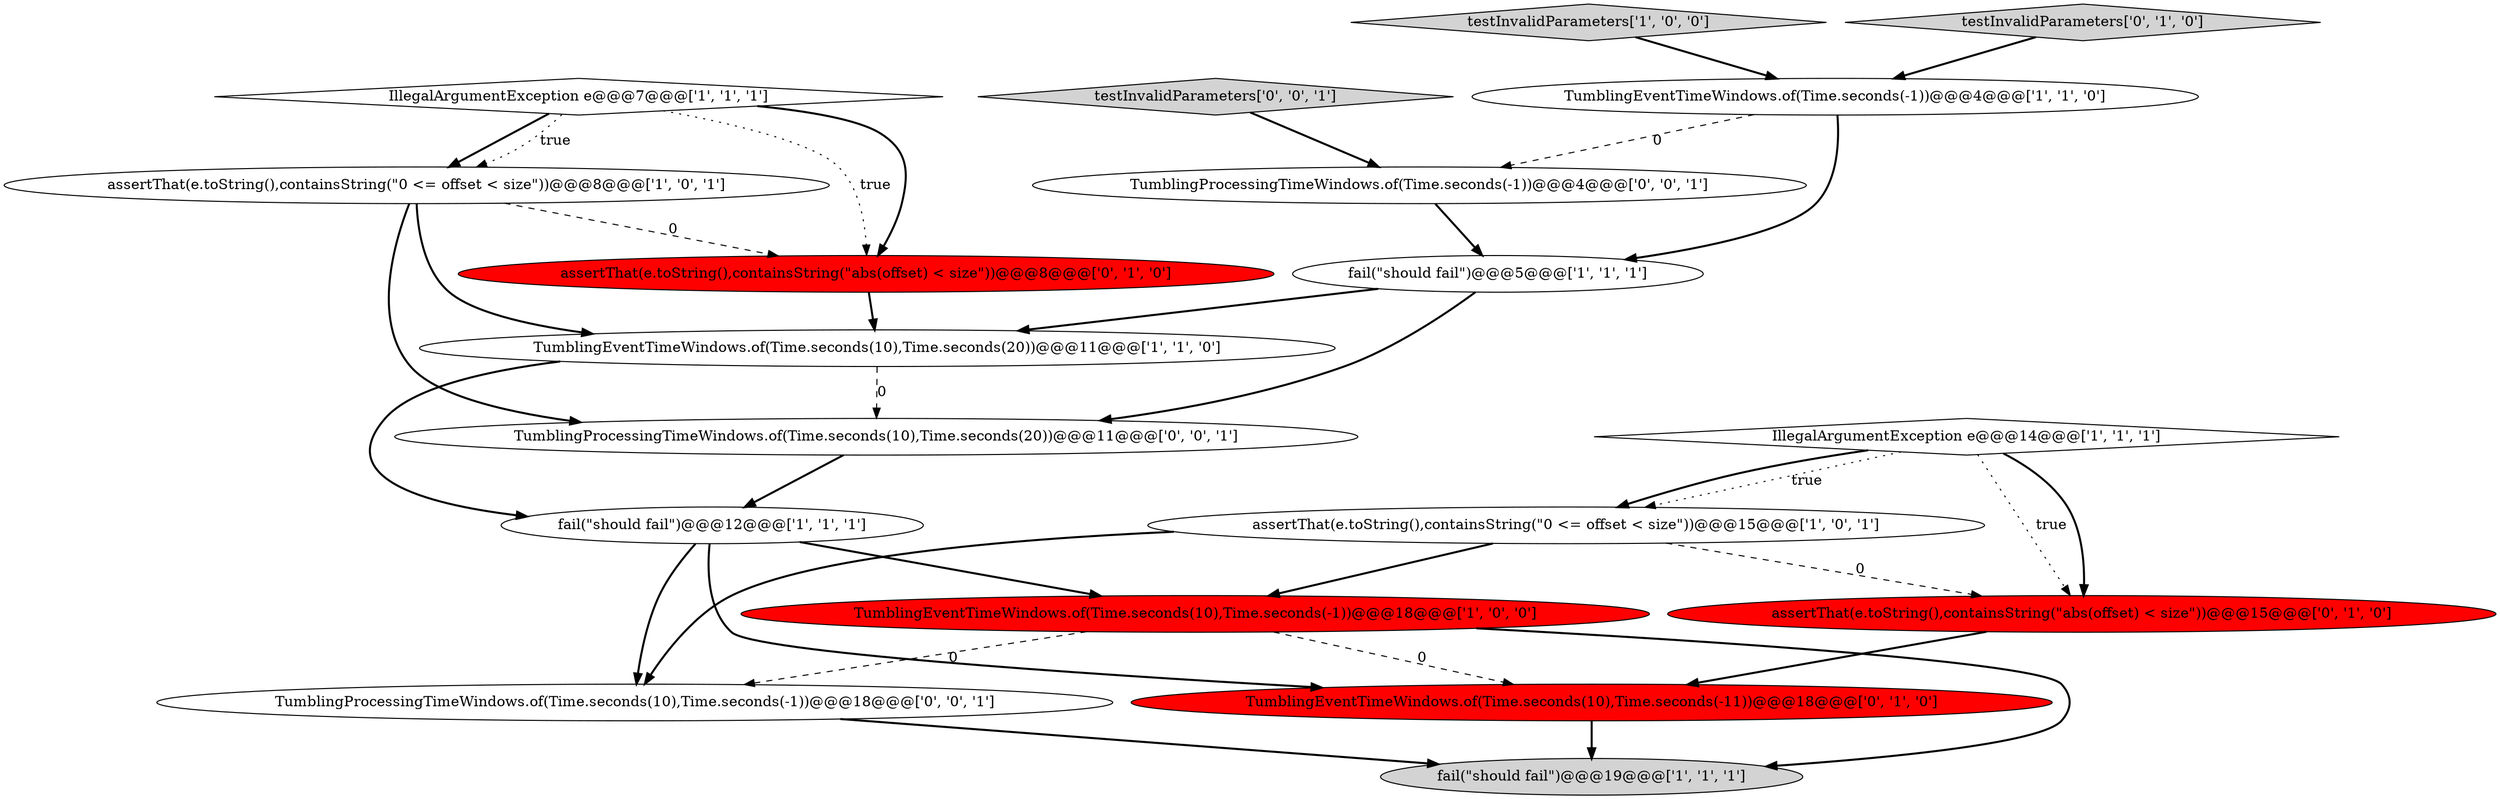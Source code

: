 digraph {
5 [style = filled, label = "fail(\"should fail\")@@@12@@@['1', '1', '1']", fillcolor = white, shape = ellipse image = "AAA0AAABBB1BBB"];
12 [style = filled, label = "TumblingEventTimeWindows.of(Time.seconds(10),Time.seconds(-11))@@@18@@@['0', '1', '0']", fillcolor = red, shape = ellipse image = "AAA1AAABBB2BBB"];
13 [style = filled, label = "assertThat(e.toString(),containsString(\"abs(offset) < size\"))@@@8@@@['0', '1', '0']", fillcolor = red, shape = ellipse image = "AAA1AAABBB2BBB"];
15 [style = filled, label = "TumblingProcessingTimeWindows.of(Time.seconds(10),Time.seconds(20))@@@11@@@['0', '0', '1']", fillcolor = white, shape = ellipse image = "AAA0AAABBB3BBB"];
17 [style = filled, label = "TumblingProcessingTimeWindows.of(Time.seconds(10),Time.seconds(-1))@@@18@@@['0', '0', '1']", fillcolor = white, shape = ellipse image = "AAA0AAABBB3BBB"];
4 [style = filled, label = "IllegalArgumentException e@@@7@@@['1', '1', '1']", fillcolor = white, shape = diamond image = "AAA0AAABBB1BBB"];
2 [style = filled, label = "TumblingEventTimeWindows.of(Time.seconds(-1))@@@4@@@['1', '1', '0']", fillcolor = white, shape = ellipse image = "AAA0AAABBB1BBB"];
0 [style = filled, label = "TumblingEventTimeWindows.of(Time.seconds(10),Time.seconds(20))@@@11@@@['1', '1', '0']", fillcolor = white, shape = ellipse image = "AAA0AAABBB1BBB"];
9 [style = filled, label = "assertThat(e.toString(),containsString(\"0 <= offset < size\"))@@@15@@@['1', '0', '1']", fillcolor = white, shape = ellipse image = "AAA0AAABBB1BBB"];
6 [style = filled, label = "fail(\"should fail\")@@@19@@@['1', '1', '1']", fillcolor = lightgray, shape = ellipse image = "AAA0AAABBB1BBB"];
10 [style = filled, label = "testInvalidParameters['1', '0', '0']", fillcolor = lightgray, shape = diamond image = "AAA0AAABBB1BBB"];
1 [style = filled, label = "TumblingEventTimeWindows.of(Time.seconds(10),Time.seconds(-1))@@@18@@@['1', '0', '0']", fillcolor = red, shape = ellipse image = "AAA1AAABBB1BBB"];
3 [style = filled, label = "IllegalArgumentException e@@@14@@@['1', '1', '1']", fillcolor = white, shape = diamond image = "AAA0AAABBB1BBB"];
7 [style = filled, label = "assertThat(e.toString(),containsString(\"0 <= offset < size\"))@@@8@@@['1', '0', '1']", fillcolor = white, shape = ellipse image = "AAA0AAABBB1BBB"];
11 [style = filled, label = "assertThat(e.toString(),containsString(\"abs(offset) < size\"))@@@15@@@['0', '1', '0']", fillcolor = red, shape = ellipse image = "AAA1AAABBB2BBB"];
16 [style = filled, label = "TumblingProcessingTimeWindows.of(Time.seconds(-1))@@@4@@@['0', '0', '1']", fillcolor = white, shape = ellipse image = "AAA0AAABBB3BBB"];
18 [style = filled, label = "testInvalidParameters['0', '0', '1']", fillcolor = lightgray, shape = diamond image = "AAA0AAABBB3BBB"];
8 [style = filled, label = "fail(\"should fail\")@@@5@@@['1', '1', '1']", fillcolor = white, shape = ellipse image = "AAA0AAABBB1BBB"];
14 [style = filled, label = "testInvalidParameters['0', '1', '0']", fillcolor = lightgray, shape = diamond image = "AAA0AAABBB2BBB"];
3->11 [style = dotted, label="true"];
8->15 [style = bold, label=""];
16->8 [style = bold, label=""];
17->6 [style = bold, label=""];
4->13 [style = bold, label=""];
3->11 [style = bold, label=""];
4->7 [style = dotted, label="true"];
0->15 [style = dashed, label="0"];
9->17 [style = bold, label=""];
7->0 [style = bold, label=""];
11->12 [style = bold, label=""];
3->9 [style = dotted, label="true"];
12->6 [style = bold, label=""];
5->17 [style = bold, label=""];
4->7 [style = bold, label=""];
15->5 [style = bold, label=""];
8->0 [style = bold, label=""];
3->9 [style = bold, label=""];
4->13 [style = dotted, label="true"];
1->12 [style = dashed, label="0"];
5->1 [style = bold, label=""];
1->17 [style = dashed, label="0"];
1->6 [style = bold, label=""];
5->12 [style = bold, label=""];
2->16 [style = dashed, label="0"];
7->13 [style = dashed, label="0"];
9->11 [style = dashed, label="0"];
7->15 [style = bold, label=""];
10->2 [style = bold, label=""];
14->2 [style = bold, label=""];
9->1 [style = bold, label=""];
0->5 [style = bold, label=""];
2->8 [style = bold, label=""];
13->0 [style = bold, label=""];
18->16 [style = bold, label=""];
}
